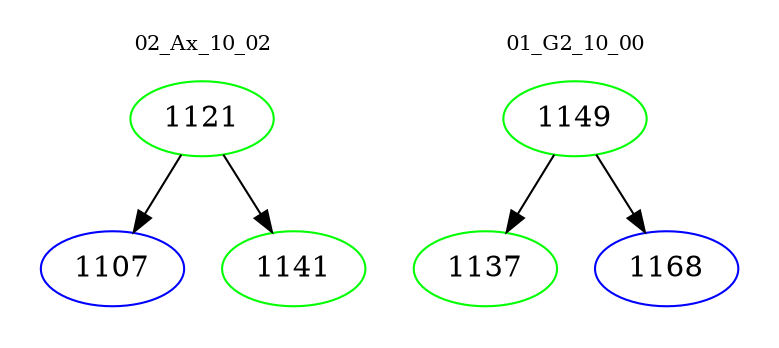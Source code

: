 digraph{
subgraph cluster_0 {
color = white
label = "02_Ax_10_02";
fontsize=10;
T0_1121 [label="1121", color="green"]
T0_1121 -> T0_1107 [color="black"]
T0_1107 [label="1107", color="blue"]
T0_1121 -> T0_1141 [color="black"]
T0_1141 [label="1141", color="green"]
}
subgraph cluster_1 {
color = white
label = "01_G2_10_00";
fontsize=10;
T1_1149 [label="1149", color="green"]
T1_1149 -> T1_1137 [color="black"]
T1_1137 [label="1137", color="green"]
T1_1149 -> T1_1168 [color="black"]
T1_1168 [label="1168", color="blue"]
}
}
